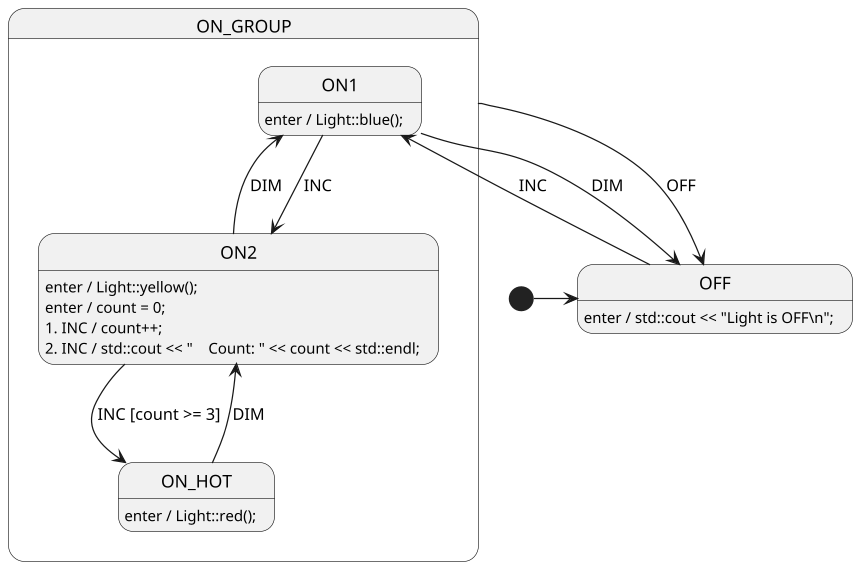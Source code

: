 @startuml LightSm
scale 1.25

' //////////////////////// STATE ORGANIZATION ///////////////////////
' Note: StateSmith treats state names and events as case insensitive.
' More info: https://github.com/StateSmith/StateSmith/wiki/PlantUML

state OFF
state ON_GROUP {
    state ON1
    state ON2
    state ON_HOT
}

[*] -> OFF

' ///////////////////////// STATE HANDLERS /////////////////////////
' Syntax: https://github.com/StateSmith/StateSmith/wiki/Behaviors

OFF: enter / std::cout << "Light is OFF\\n";
' >>> NOTE the extra escape in `\\n` above. This is required for PlantUML.
OFF --> ON1: INC

ON_GROUP --> OFF : OFF

ON1: enter / Light::blue();
ON1 --> ON2: INC
ON1 --> OFF: DIM

ON2: enter / Light::yellow();
ON2: enter / count = 0;
ON2: 1. INC / count++;
ON2: 2. INC / std::cout << "    Count: " << count << std::endl;
ON2 --> ON_HOT: INC [count >= 3]
ON2 --> ON1: DIM

ON_HOT: enter / Light::red();
ON_HOT --> ON2: DIM


' //////////////////////// StateSmith config ////////////////////////
' The below special comment block sets the StateSmith configuration.
' More info: https://github.com/StateSmith/StateSmith/issues/335

/'! $CONFIG : toml

[RenderConfig]
FileTop = """
    // Whatever you put in this `FileTop` section will end up 
    // being printed at the top of every generated code file.
    """
AutoExpandedVars = """
    uint16_t count; // this var can be referenced in diagram
    """

[RenderConfig.Cpp]
HFileExtension = ".h"
# IncludeGuardLabel = "{FILENAME}_H"
# NameSpace = "MyNamespace"
# BaseClassCode = "public: MyUserBaseClass"
HFileIncludes = """
    #include <stdint.h> // for count var
    """
CFileIncludes = """
    #include "Light.h" // user include. required for Light functions.
    #include <iostream> // user include. required for printf.
    """

# More Cpp settings are available. See docs.

[SmRunnerSettings]
transpilerId = "Cpp"
'/
@enduml